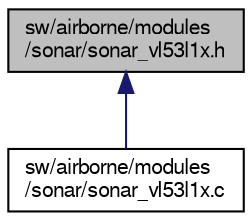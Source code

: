 digraph "sw/airborne/modules/sonar/sonar_vl53l1x.h"
{
  edge [fontname="FreeSans",fontsize="10",labelfontname="FreeSans",labelfontsize="10"];
  node [fontname="FreeSans",fontsize="10",shape=record];
  Node1 [label="sw/airborne/modules\l/sonar/sonar_vl53l1x.h",height=0.2,width=0.4,color="black", fillcolor="grey75", style="filled", fontcolor="black"];
  Node1 -> Node2 [dir="back",color="midnightblue",fontsize="10",style="solid",fontname="FreeSans"];
  Node2 [label="sw/airborne/modules\l/sonar/sonar_vl53l1x.c",height=0.2,width=0.4,color="black", fillcolor="white", style="filled",URL="$sonar__vl53l1x_8c.html"];
}
